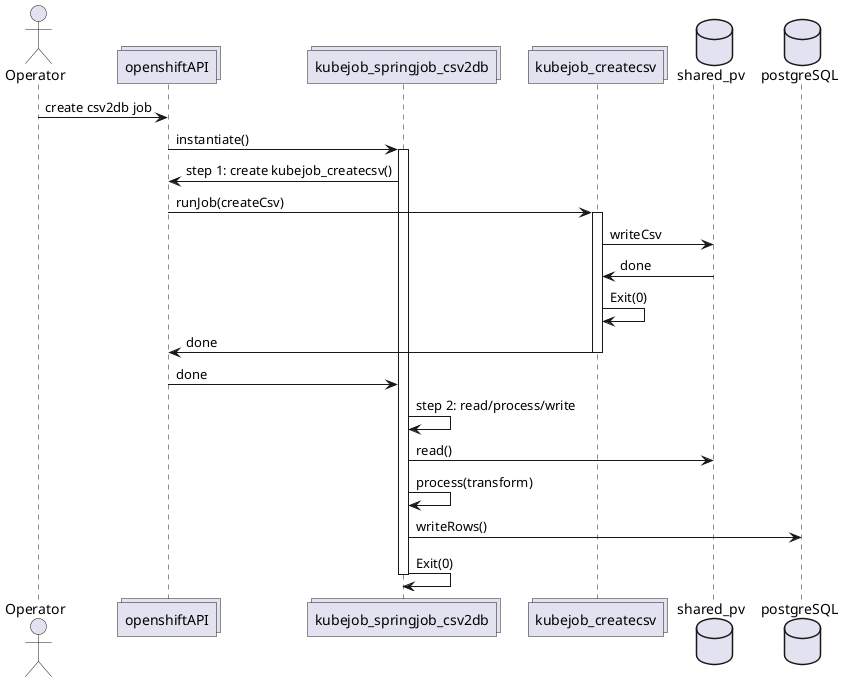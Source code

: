 @startuml
actor Operator
collections openshiftAPI
collections kubejob_springjob_csv2db
collections kubejob_createcsv
database shared_pv
database postgreSQL

Operator -> openshiftAPI: create csv2db job
openshiftAPI -> kubejob_springjob_csv2db:instantiate()
activate kubejob_springjob_csv2db
kubejob_springjob_csv2db -> openshiftAPI: step 1: create kubejob_createcsv()
openshiftAPI -> kubejob_createcsv: runJob(createCsv)
activate kubejob_createcsv
kubejob_createcsv -> shared_pv: writeCsv
shared_pv -> kubejob_createcsv: done
kubejob_createcsv -> kubejob_createcsv: Exit(0)
kubejob_createcsv -> openshiftAPI: done
deactivate kubejob_createcsv
openshiftAPI -> kubejob_springjob_csv2db: done
kubejob_springjob_csv2db -> kubejob_springjob_csv2db: step 2: read/process/write
kubejob_springjob_csv2db -> shared_pv: read()
kubejob_springjob_csv2db -> kubejob_springjob_csv2db: process(transform)
kubejob_springjob_csv2db -> postgreSQL: writeRows()
kubejob_springjob_csv2db -> kubejob_springjob_csv2db: Exit(0)
deactivate kubejob_springjob_csv2db
@enduml